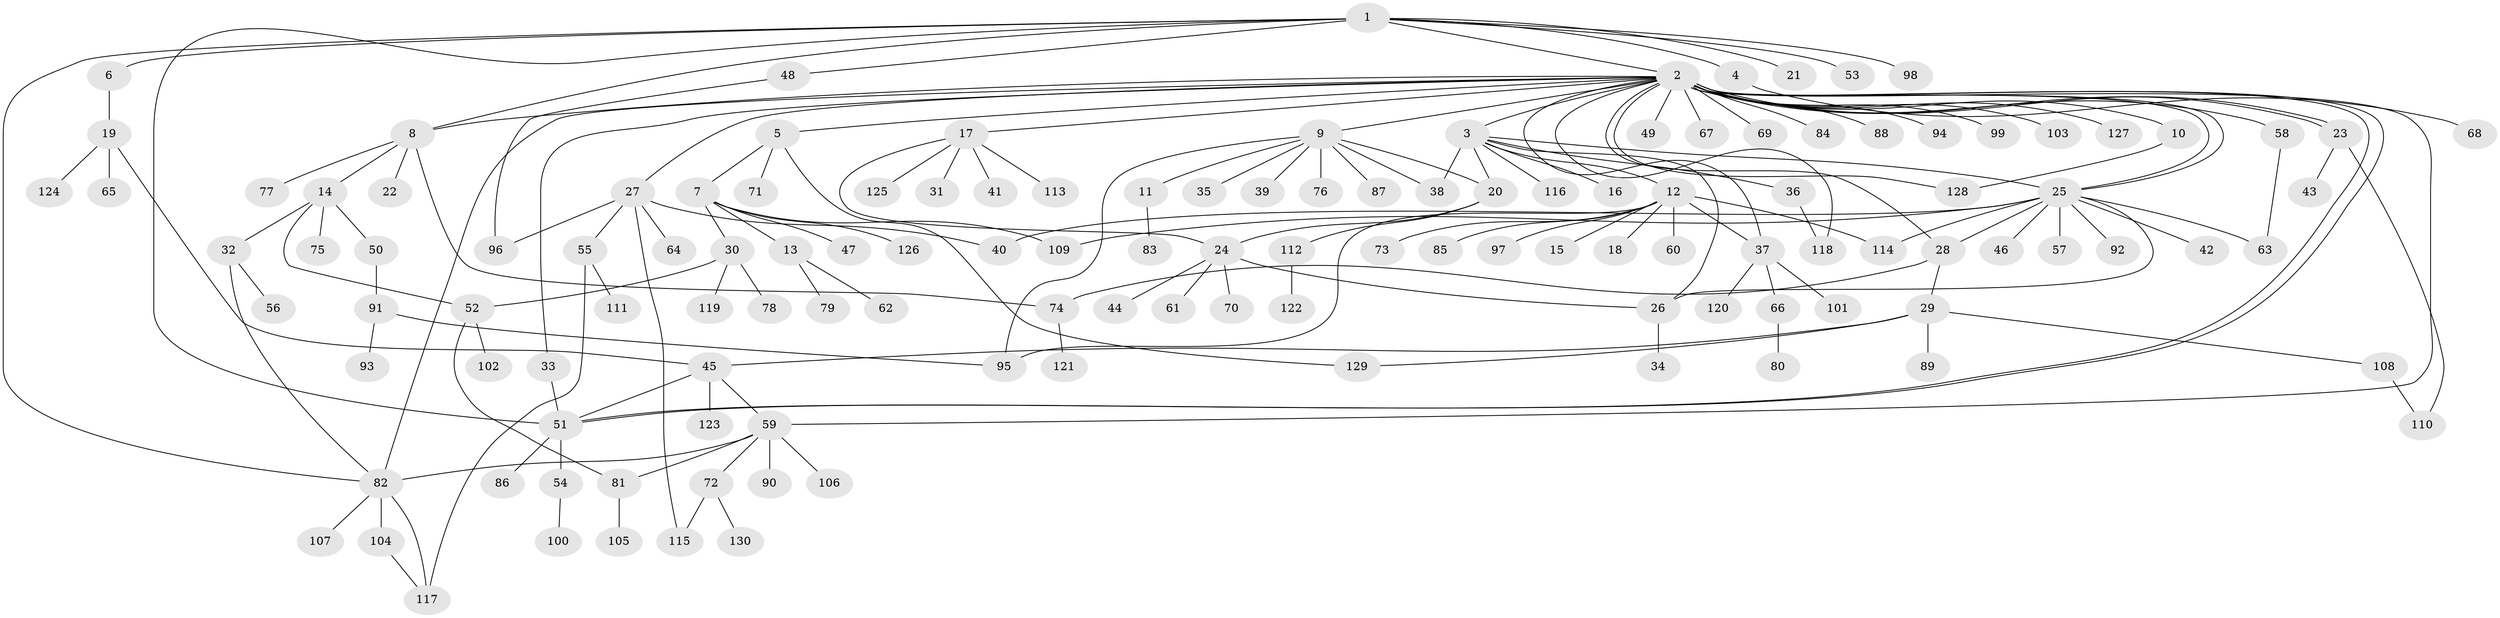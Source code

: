 // coarse degree distribution, {9: 0.020202020202020204, 31: 0.010101010101010102, 17: 0.010101010101010102, 2: 0.1919191919191919, 4: 0.050505050505050504, 8: 0.010101010101010102, 5: 0.050505050505050504, 1: 0.5656565656565656, 3: 0.050505050505050504, 12: 0.010101010101010102, 7: 0.020202020202020204, 6: 0.010101010101010102}
// Generated by graph-tools (version 1.1) at 2025/23/03/03/25 07:23:49]
// undirected, 130 vertices, 166 edges
graph export_dot {
graph [start="1"]
  node [color=gray90,style=filled];
  1;
  2;
  3;
  4;
  5;
  6;
  7;
  8;
  9;
  10;
  11;
  12;
  13;
  14;
  15;
  16;
  17;
  18;
  19;
  20;
  21;
  22;
  23;
  24;
  25;
  26;
  27;
  28;
  29;
  30;
  31;
  32;
  33;
  34;
  35;
  36;
  37;
  38;
  39;
  40;
  41;
  42;
  43;
  44;
  45;
  46;
  47;
  48;
  49;
  50;
  51;
  52;
  53;
  54;
  55;
  56;
  57;
  58;
  59;
  60;
  61;
  62;
  63;
  64;
  65;
  66;
  67;
  68;
  69;
  70;
  71;
  72;
  73;
  74;
  75;
  76;
  77;
  78;
  79;
  80;
  81;
  82;
  83;
  84;
  85;
  86;
  87;
  88;
  89;
  90;
  91;
  92;
  93;
  94;
  95;
  96;
  97;
  98;
  99;
  100;
  101;
  102;
  103;
  104;
  105;
  106;
  107;
  108;
  109;
  110;
  111;
  112;
  113;
  114;
  115;
  116;
  117;
  118;
  119;
  120;
  121;
  122;
  123;
  124;
  125;
  126;
  127;
  128;
  129;
  130;
  1 -- 2;
  1 -- 4;
  1 -- 6;
  1 -- 8;
  1 -- 21;
  1 -- 48;
  1 -- 51;
  1 -- 53;
  1 -- 82;
  1 -- 98;
  2 -- 3;
  2 -- 5;
  2 -- 8;
  2 -- 9;
  2 -- 10;
  2 -- 17;
  2 -- 23;
  2 -- 23;
  2 -- 25;
  2 -- 25;
  2 -- 27;
  2 -- 28;
  2 -- 33;
  2 -- 37;
  2 -- 49;
  2 -- 51;
  2 -- 51;
  2 -- 58;
  2 -- 59;
  2 -- 67;
  2 -- 69;
  2 -- 82;
  2 -- 84;
  2 -- 88;
  2 -- 94;
  2 -- 99;
  2 -- 103;
  2 -- 118;
  2 -- 127;
  2 -- 128;
  3 -- 12;
  3 -- 16;
  3 -- 20;
  3 -- 25;
  3 -- 26;
  3 -- 36;
  3 -- 38;
  3 -- 116;
  4 -- 68;
  5 -- 7;
  5 -- 71;
  5 -- 129;
  6 -- 19;
  7 -- 13;
  7 -- 30;
  7 -- 47;
  7 -- 109;
  7 -- 126;
  8 -- 14;
  8 -- 22;
  8 -- 74;
  8 -- 77;
  9 -- 11;
  9 -- 20;
  9 -- 35;
  9 -- 38;
  9 -- 39;
  9 -- 76;
  9 -- 87;
  9 -- 95;
  10 -- 128;
  11 -- 83;
  12 -- 15;
  12 -- 18;
  12 -- 37;
  12 -- 60;
  12 -- 73;
  12 -- 85;
  12 -- 95;
  12 -- 97;
  12 -- 114;
  13 -- 62;
  13 -- 79;
  14 -- 32;
  14 -- 50;
  14 -- 52;
  14 -- 75;
  17 -- 24;
  17 -- 31;
  17 -- 41;
  17 -- 113;
  17 -- 125;
  19 -- 45;
  19 -- 65;
  19 -- 124;
  20 -- 24;
  20 -- 112;
  23 -- 43;
  23 -- 110;
  24 -- 26;
  24 -- 44;
  24 -- 61;
  24 -- 70;
  25 -- 26;
  25 -- 28;
  25 -- 40;
  25 -- 42;
  25 -- 46;
  25 -- 57;
  25 -- 63;
  25 -- 92;
  25 -- 109;
  25 -- 114;
  26 -- 34;
  27 -- 40;
  27 -- 55;
  27 -- 64;
  27 -- 96;
  27 -- 115;
  28 -- 29;
  28 -- 74;
  29 -- 45;
  29 -- 89;
  29 -- 108;
  29 -- 129;
  30 -- 52;
  30 -- 78;
  30 -- 119;
  32 -- 56;
  32 -- 82;
  33 -- 51;
  36 -- 118;
  37 -- 66;
  37 -- 101;
  37 -- 120;
  45 -- 51;
  45 -- 59;
  45 -- 123;
  48 -- 96;
  50 -- 91;
  51 -- 54;
  51 -- 86;
  52 -- 81;
  52 -- 102;
  54 -- 100;
  55 -- 111;
  55 -- 117;
  58 -- 63;
  59 -- 72;
  59 -- 81;
  59 -- 82;
  59 -- 90;
  59 -- 106;
  66 -- 80;
  72 -- 115;
  72 -- 130;
  74 -- 121;
  81 -- 105;
  82 -- 104;
  82 -- 107;
  82 -- 117;
  91 -- 93;
  91 -- 95;
  104 -- 117;
  108 -- 110;
  112 -- 122;
}
